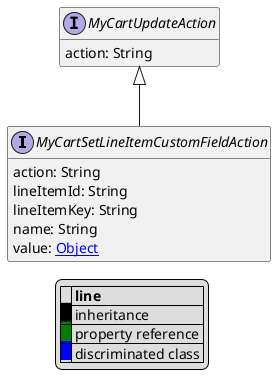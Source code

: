 @startuml

hide empty fields
hide empty methods
legend
|= |= line |
|<back:black>   </back>| inheritance |
|<back:green>   </back>| property reference |
|<back:blue>   </back>| discriminated class |
endlegend
interface MyCartSetLineItemCustomFieldAction [[MyCartSetLineItemCustomFieldAction.svg]] extends MyCartUpdateAction {
    action: String
    lineItemId: String
    lineItemKey: String
    name: String
    value: [[Object.svg Object]]
}
interface MyCartUpdateAction [[MyCartUpdateAction.svg]]  {
    action: String
}





@enduml
